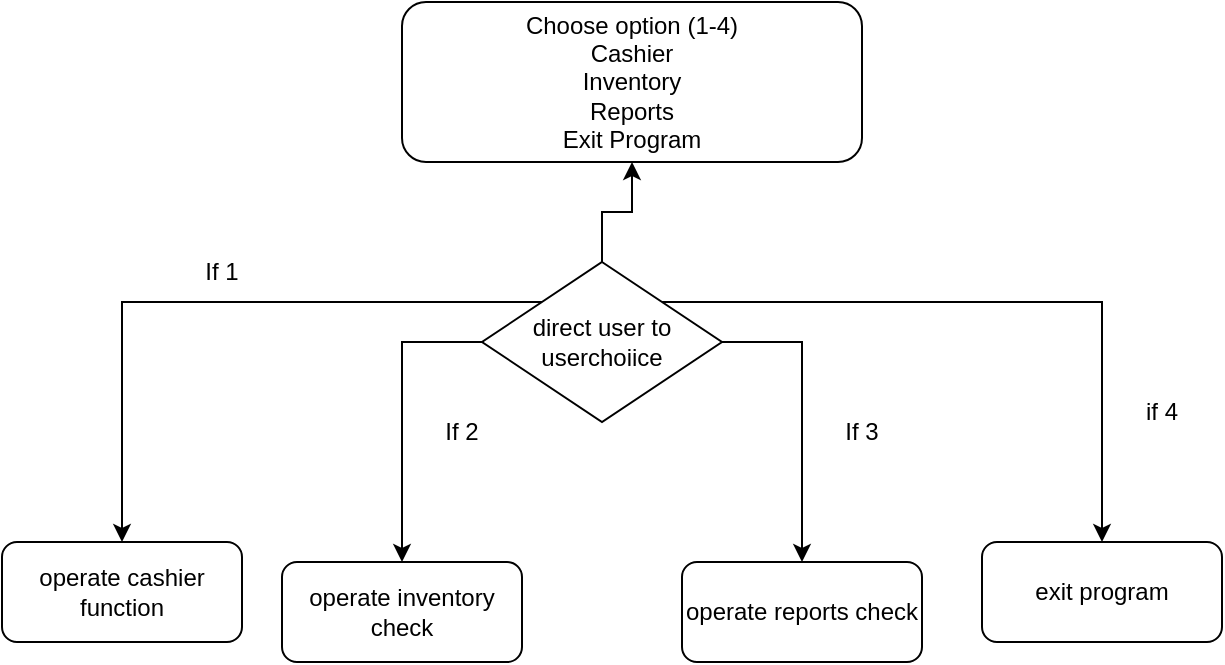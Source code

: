 <mxfile version="25.0.3">
  <diagram id="C5RBs43oDa-KdzZeNtuy" name="Page-1">
    <mxGraphModel dx="1434" dy="782" grid="1" gridSize="10" guides="1" tooltips="1" connect="1" arrows="1" fold="1" page="1" pageScale="1" pageWidth="827" pageHeight="1169" math="0" shadow="0">
      <root>
        <mxCell id="WIyWlLk6GJQsqaUBKTNV-0" />
        <mxCell id="WIyWlLk6GJQsqaUBKTNV-1" parent="WIyWlLk6GJQsqaUBKTNV-0" />
        <mxCell id="D-wpHk_Uut0GPWnDHKZU-0" value="&lt;div&gt;Choose option (1-4)&lt;/div&gt;&lt;div&gt;Cashier&lt;/div&gt;&lt;div&gt;Inventory&lt;/div&gt;&lt;div&gt;Reports&lt;/div&gt;&lt;div&gt;Exit Program&lt;/div&gt;" style="rounded=1;whiteSpace=wrap;html=1;" vertex="1" parent="WIyWlLk6GJQsqaUBKTNV-1">
          <mxGeometry x="280" y="50" width="230" height="80" as="geometry" />
        </mxCell>
        <mxCell id="D-wpHk_Uut0GPWnDHKZU-2" value="operate inventory check" style="rounded=1;whiteSpace=wrap;html=1;" vertex="1" parent="WIyWlLk6GJQsqaUBKTNV-1">
          <mxGeometry x="220" y="330" width="120" height="50" as="geometry" />
        </mxCell>
        <mxCell id="D-wpHk_Uut0GPWnDHKZU-5" style="edgeStyle=orthogonalEdgeStyle;rounded=0;orthogonalLoop=1;jettySize=auto;html=1;exitX=0.5;exitY=0;exitDx=0;exitDy=0;entryX=0.5;entryY=1;entryDx=0;entryDy=0;" edge="1" parent="WIyWlLk6GJQsqaUBKTNV-1" source="D-wpHk_Uut0GPWnDHKZU-4" target="D-wpHk_Uut0GPWnDHKZU-0">
          <mxGeometry relative="1" as="geometry" />
        </mxCell>
        <mxCell id="D-wpHk_Uut0GPWnDHKZU-7" style="edgeStyle=orthogonalEdgeStyle;rounded=0;orthogonalLoop=1;jettySize=auto;html=1;exitX=1;exitY=0.5;exitDx=0;exitDy=0;entryX=0.5;entryY=0;entryDx=0;entryDy=0;" edge="1" parent="WIyWlLk6GJQsqaUBKTNV-1" source="D-wpHk_Uut0GPWnDHKZU-4" target="D-wpHk_Uut0GPWnDHKZU-13">
          <mxGeometry relative="1" as="geometry">
            <mxPoint x="480" y="320" as="targetPoint" />
            <Array as="points">
              <mxPoint x="480" y="220" />
              <mxPoint x="480" y="320" />
            </Array>
          </mxGeometry>
        </mxCell>
        <mxCell id="D-wpHk_Uut0GPWnDHKZU-8" style="edgeStyle=orthogonalEdgeStyle;rounded=0;orthogonalLoop=1;jettySize=auto;html=1;exitX=1;exitY=0;exitDx=0;exitDy=0;" edge="1" parent="WIyWlLk6GJQsqaUBKTNV-1" source="D-wpHk_Uut0GPWnDHKZU-4" target="D-wpHk_Uut0GPWnDHKZU-14">
          <mxGeometry relative="1" as="geometry">
            <mxPoint x="620" y="320" as="targetPoint" />
          </mxGeometry>
        </mxCell>
        <mxCell id="D-wpHk_Uut0GPWnDHKZU-9" style="edgeStyle=orthogonalEdgeStyle;rounded=0;orthogonalLoop=1;jettySize=auto;html=1;exitX=0;exitY=0;exitDx=0;exitDy=0;entryX=0.5;entryY=0;entryDx=0;entryDy=0;" edge="1" parent="WIyWlLk6GJQsqaUBKTNV-1" source="D-wpHk_Uut0GPWnDHKZU-4" target="D-wpHk_Uut0GPWnDHKZU-15">
          <mxGeometry relative="1" as="geometry">
            <mxPoint x="150" y="310" as="targetPoint" />
          </mxGeometry>
        </mxCell>
        <mxCell id="D-wpHk_Uut0GPWnDHKZU-10" style="edgeStyle=orthogonalEdgeStyle;rounded=0;orthogonalLoop=1;jettySize=auto;html=1;exitX=0;exitY=0.5;exitDx=0;exitDy=0;entryX=0.5;entryY=0;entryDx=0;entryDy=0;" edge="1" parent="WIyWlLk6GJQsqaUBKTNV-1" source="D-wpHk_Uut0GPWnDHKZU-4" target="D-wpHk_Uut0GPWnDHKZU-2">
          <mxGeometry relative="1" as="geometry">
            <mxPoint x="280" y="320" as="targetPoint" />
          </mxGeometry>
        </mxCell>
        <mxCell id="D-wpHk_Uut0GPWnDHKZU-4" value="direct user to userchoiice" style="rhombus;whiteSpace=wrap;html=1;" vertex="1" parent="WIyWlLk6GJQsqaUBKTNV-1">
          <mxGeometry x="320" y="180" width="120" height="80" as="geometry" />
        </mxCell>
        <mxCell id="D-wpHk_Uut0GPWnDHKZU-13" value="operate reports check" style="rounded=1;whiteSpace=wrap;html=1;" vertex="1" parent="WIyWlLk6GJQsqaUBKTNV-1">
          <mxGeometry x="420" y="330" width="120" height="50" as="geometry" />
        </mxCell>
        <mxCell id="D-wpHk_Uut0GPWnDHKZU-14" value="exit program" style="rounded=1;whiteSpace=wrap;html=1;" vertex="1" parent="WIyWlLk6GJQsqaUBKTNV-1">
          <mxGeometry x="570" y="320" width="120" height="50" as="geometry" />
        </mxCell>
        <mxCell id="D-wpHk_Uut0GPWnDHKZU-15" value="operate cashier function" style="rounded=1;whiteSpace=wrap;html=1;" vertex="1" parent="WIyWlLk6GJQsqaUBKTNV-1">
          <mxGeometry x="80" y="320" width="120" height="50" as="geometry" />
        </mxCell>
        <mxCell id="D-wpHk_Uut0GPWnDHKZU-16" value="If 1" style="text;html=1;align=center;verticalAlign=middle;whiteSpace=wrap;rounded=0;" vertex="1" parent="WIyWlLk6GJQsqaUBKTNV-1">
          <mxGeometry x="160" y="170" width="60" height="30" as="geometry" />
        </mxCell>
        <mxCell id="D-wpHk_Uut0GPWnDHKZU-17" value="If 2" style="text;html=1;align=center;verticalAlign=middle;whiteSpace=wrap;rounded=0;" vertex="1" parent="WIyWlLk6GJQsqaUBKTNV-1">
          <mxGeometry x="280" y="250" width="60" height="30" as="geometry" />
        </mxCell>
        <mxCell id="D-wpHk_Uut0GPWnDHKZU-19" value="If 3" style="text;html=1;align=center;verticalAlign=middle;whiteSpace=wrap;rounded=0;" vertex="1" parent="WIyWlLk6GJQsqaUBKTNV-1">
          <mxGeometry x="480" y="250" width="60" height="30" as="geometry" />
        </mxCell>
        <mxCell id="D-wpHk_Uut0GPWnDHKZU-21" value="if 4" style="text;html=1;align=center;verticalAlign=middle;whiteSpace=wrap;rounded=0;" vertex="1" parent="WIyWlLk6GJQsqaUBKTNV-1">
          <mxGeometry x="630" y="240" width="60" height="30" as="geometry" />
        </mxCell>
      </root>
    </mxGraphModel>
  </diagram>
</mxfile>
